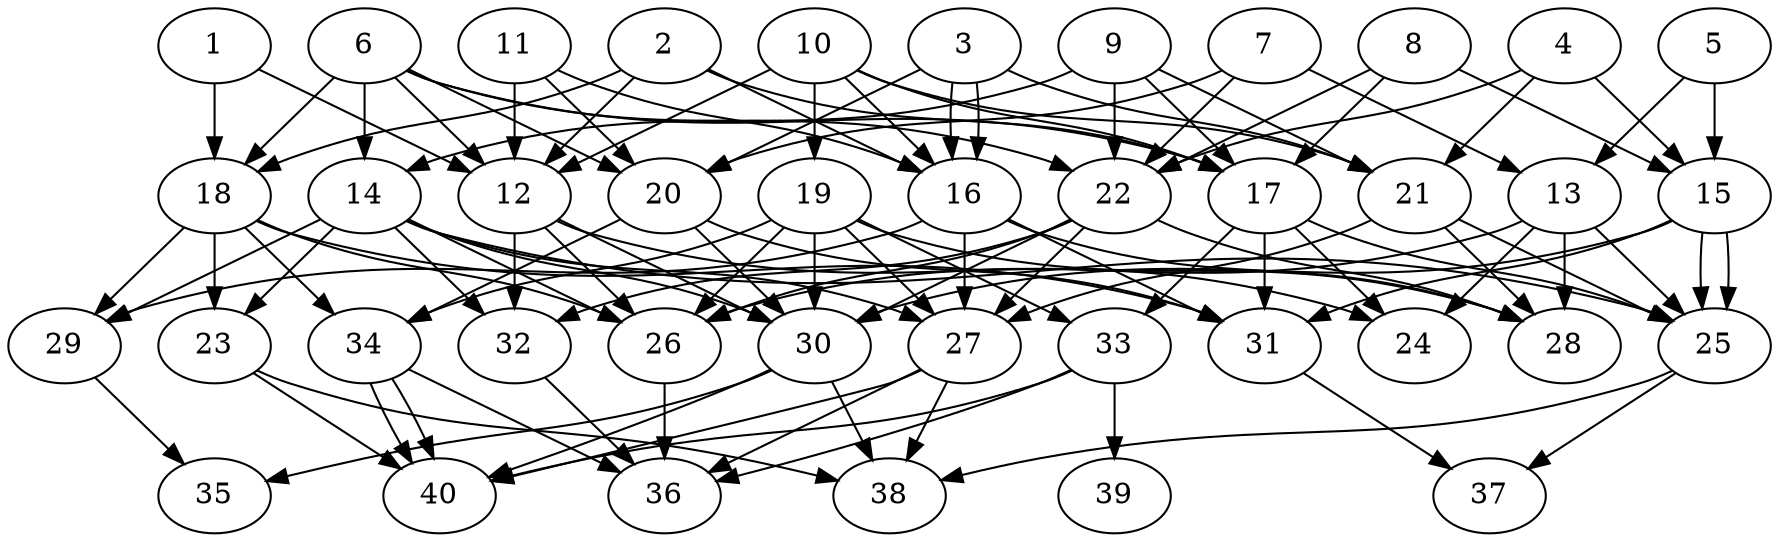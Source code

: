 // DAG automatically generated by daggen at Thu Oct  3 14:06:49 2019
// ./daggen --dot -n 40 --ccr 0.3 --fat 0.7 --regular 0.9 --density 0.5 --mindata 5242880 --maxdata 52428800 
digraph G {
  1 [size="25637547", alpha="0.16", expect_size="7691264"] 
  1 -> 12 [size ="7691264"]
  1 -> 18 [size ="7691264"]
  2 [size="150118400", alpha="0.19", expect_size="45035520"] 
  2 -> 12 [size ="45035520"]
  2 -> 16 [size ="45035520"]
  2 -> 17 [size ="45035520"]
  2 -> 18 [size ="45035520"]
  3 [size="102894933", alpha="0.09", expect_size="30868480"] 
  3 -> 16 [size ="30868480"]
  3 -> 16 [size ="30868480"]
  3 -> 20 [size ="30868480"]
  3 -> 21 [size ="30868480"]
  4 [size="94805333", alpha="0.13", expect_size="28441600"] 
  4 -> 15 [size ="28441600"]
  4 -> 21 [size ="28441600"]
  4 -> 22 [size ="28441600"]
  5 [size="60409173", alpha="0.04", expect_size="18122752"] 
  5 -> 13 [size ="18122752"]
  5 -> 15 [size ="18122752"]
  6 [size="25128960", alpha="0.07", expect_size="7538688"] 
  6 -> 12 [size ="7538688"]
  6 -> 14 [size ="7538688"]
  6 -> 17 [size ="7538688"]
  6 -> 18 [size ="7538688"]
  6 -> 20 [size ="7538688"]
  6 -> 22 [size ="7538688"]
  7 [size="167864320", alpha="0.16", expect_size="50359296"] 
  7 -> 13 [size ="50359296"]
  7 -> 20 [size ="50359296"]
  7 -> 22 [size ="50359296"]
  8 [size="172748800", alpha="0.09", expect_size="51824640"] 
  8 -> 15 [size ="51824640"]
  8 -> 17 [size ="51824640"]
  8 -> 22 [size ="51824640"]
  9 [size="143441920", alpha="0.12", expect_size="43032576"] 
  9 -> 14 [size ="43032576"]
  9 -> 17 [size ="43032576"]
  9 -> 21 [size ="43032576"]
  9 -> 22 [size ="43032576"]
  10 [size="159593813", alpha="0.19", expect_size="47878144"] 
  10 -> 12 [size ="47878144"]
  10 -> 16 [size ="47878144"]
  10 -> 17 [size ="47878144"]
  10 -> 19 [size ="47878144"]
  10 -> 21 [size ="47878144"]
  11 [size="148882773", alpha="0.01", expect_size="44664832"] 
  11 -> 12 [size ="44664832"]
  11 -> 16 [size ="44664832"]
  11 -> 20 [size ="44664832"]
  12 [size="120616960", alpha="0.11", expect_size="36185088"] 
  12 -> 24 [size ="36185088"]
  12 -> 26 [size ="36185088"]
  12 -> 30 [size ="36185088"]
  12 -> 32 [size ="36185088"]
  13 [size="108950187", alpha="0.12", expect_size="32685056"] 
  13 -> 24 [size ="32685056"]
  13 -> 25 [size ="32685056"]
  13 -> 26 [size ="32685056"]
  13 -> 28 [size ="32685056"]
  14 [size="25787733", alpha="0.14", expect_size="7736320"] 
  14 -> 23 [size ="7736320"]
  14 -> 25 [size ="7736320"]
  14 -> 26 [size ="7736320"]
  14 -> 27 [size ="7736320"]
  14 -> 29 [size ="7736320"]
  14 -> 30 [size ="7736320"]
  14 -> 32 [size ="7736320"]
  15 [size="125692587", alpha="0.13", expect_size="37707776"] 
  15 -> 25 [size ="37707776"]
  15 -> 25 [size ="37707776"]
  15 -> 30 [size ="37707776"]
  15 -> 31 [size ="37707776"]
  16 [size="154617173", alpha="0.03", expect_size="46385152"] 
  16 -> 27 [size ="46385152"]
  16 -> 28 [size ="46385152"]
  16 -> 29 [size ="46385152"]
  16 -> 31 [size ="46385152"]
  17 [size="49902933", alpha="0.00", expect_size="14970880"] 
  17 -> 24 [size ="14970880"]
  17 -> 25 [size ="14970880"]
  17 -> 31 [size ="14970880"]
  17 -> 33 [size ="14970880"]
  18 [size="20797440", alpha="0.09", expect_size="6239232"] 
  18 -> 23 [size ="6239232"]
  18 -> 26 [size ="6239232"]
  18 -> 29 [size ="6239232"]
  18 -> 31 [size ="6239232"]
  18 -> 34 [size ="6239232"]
  19 [size="88531627", alpha="0.07", expect_size="26559488"] 
  19 -> 26 [size ="26559488"]
  19 -> 27 [size ="26559488"]
  19 -> 28 [size ="26559488"]
  19 -> 30 [size ="26559488"]
  19 -> 33 [size ="26559488"]
  19 -> 34 [size ="26559488"]
  20 [size="23265280", alpha="0.06", expect_size="6979584"] 
  20 -> 30 [size ="6979584"]
  20 -> 31 [size ="6979584"]
  20 -> 34 [size ="6979584"]
  21 [size="169004373", alpha="0.05", expect_size="50701312"] 
  21 -> 25 [size ="50701312"]
  21 -> 27 [size ="50701312"]
  21 -> 28 [size ="50701312"]
  22 [size="18933760", alpha="0.02", expect_size="5680128"] 
  22 -> 26 [size ="5680128"]
  22 -> 27 [size ="5680128"]
  22 -> 28 [size ="5680128"]
  22 -> 30 [size ="5680128"]
  22 -> 32 [size ="5680128"]
  23 [size="104236373", alpha="0.09", expect_size="31270912"] 
  23 -> 38 [size ="31270912"]
  23 -> 40 [size ="31270912"]
  24 [size="38304427", alpha="0.06", expect_size="11491328"] 
  25 [size="150787413", alpha="0.09", expect_size="45236224"] 
  25 -> 37 [size ="45236224"]
  25 -> 38 [size ="45236224"]
  26 [size="95126187", alpha="0.12", expect_size="28537856"] 
  26 -> 36 [size ="28537856"]
  27 [size="115544747", alpha="0.15", expect_size="34663424"] 
  27 -> 36 [size ="34663424"]
  27 -> 38 [size ="34663424"]
  27 -> 40 [size ="34663424"]
  28 [size="118135467", alpha="0.17", expect_size="35440640"] 
  29 [size="32020480", alpha="0.16", expect_size="9606144"] 
  29 -> 35 [size ="9606144"]
  30 [size="88808107", alpha="0.12", expect_size="26642432"] 
  30 -> 35 [size ="26642432"]
  30 -> 38 [size ="26642432"]
  30 -> 40 [size ="26642432"]
  31 [size="133748053", alpha="0.05", expect_size="40124416"] 
  31 -> 37 [size ="40124416"]
  32 [size="17718613", alpha="0.12", expect_size="5315584"] 
  32 -> 36 [size ="5315584"]
  33 [size="30644907", alpha="0.09", expect_size="9193472"] 
  33 -> 36 [size ="9193472"]
  33 -> 39 [size ="9193472"]
  33 -> 40 [size ="9193472"]
  34 [size="100662613", alpha="0.08", expect_size="30198784"] 
  34 -> 36 [size ="30198784"]
  34 -> 40 [size ="30198784"]
  34 -> 40 [size ="30198784"]
  35 [size="147817813", alpha="0.01", expect_size="44345344"] 
  36 [size="57753600", alpha="0.11", expect_size="17326080"] 
  37 [size="152702293", alpha="0.06", expect_size="45810688"] 
  38 [size="111192747", alpha="0.00", expect_size="33357824"] 
  39 [size="88500907", alpha="0.04", expect_size="26550272"] 
  40 [size="53302613", alpha="0.09", expect_size="15990784"] 
}
